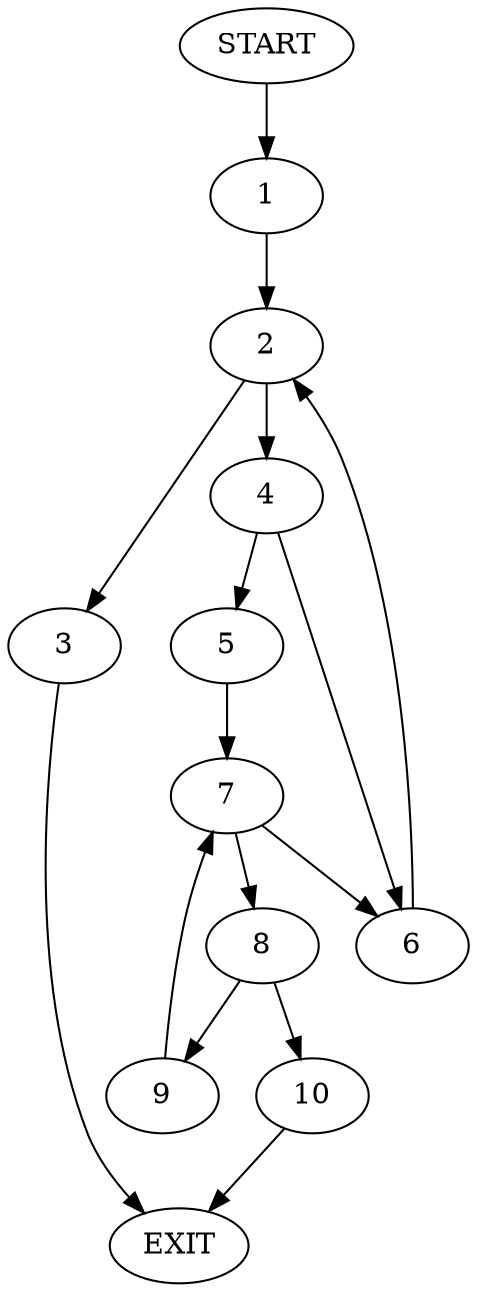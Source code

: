 digraph {
0 [label="START"]
11 [label="EXIT"]
0 -> 1
1 -> 2
2 -> 3
2 -> 4
3 -> 11
4 -> 5
4 -> 6
6 -> 2
5 -> 7
7 -> 8
7 -> 6
8 -> 9
8 -> 10
9 -> 7
10 -> 11
}
